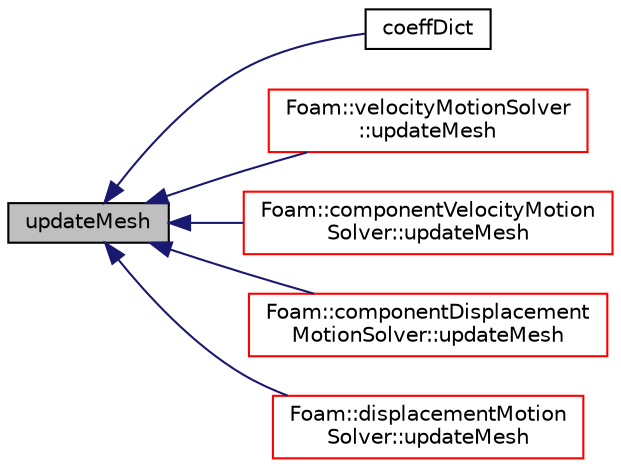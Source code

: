 digraph "updateMesh"
{
  bgcolor="transparent";
  edge [fontname="Helvetica",fontsize="10",labelfontname="Helvetica",labelfontsize="10"];
  node [fontname="Helvetica",fontsize="10",shape=record];
  rankdir="LR";
  Node1 [label="updateMesh",height=0.2,width=0.4,color="black", fillcolor="grey75", style="filled", fontcolor="black"];
  Node1 -> Node2 [dir="back",color="midnightblue",fontsize="10",style="solid",fontname="Helvetica"];
  Node2 [label="coeffDict",height=0.2,width=0.4,color="black",URL="$a01534.html#a81c6629b0d10b6b8ccaf8ccfa5bad8ea",tooltip="Const access to the coefficients dictionary. "];
  Node1 -> Node3 [dir="back",color="midnightblue",fontsize="10",style="solid",fontname="Helvetica"];
  Node3 [label="Foam::velocityMotionSolver\l::updateMesh",height=0.2,width=0.4,color="red",URL="$a02800.html#ad57565956fd4064299f4bd3c4eebb1d4",tooltip="Update local data for topology changes. "];
  Node1 -> Node4 [dir="back",color="midnightblue",fontsize="10",style="solid",fontname="Helvetica"];
  Node4 [label="Foam::componentVelocityMotion\lSolver::updateMesh",height=0.2,width=0.4,color="red",URL="$a00334.html#ad57565956fd4064299f4bd3c4eebb1d4",tooltip="Update local data for topology changes. "];
  Node1 -> Node5 [dir="back",color="midnightblue",fontsize="10",style="solid",fontname="Helvetica"];
  Node5 [label="Foam::componentDisplacement\lMotionSolver::updateMesh",height=0.2,width=0.4,color="red",URL="$a00332.html#ad57565956fd4064299f4bd3c4eebb1d4",tooltip="Update local data for topology changes. "];
  Node1 -> Node6 [dir="back",color="midnightblue",fontsize="10",style="solid",fontname="Helvetica"];
  Node6 [label="Foam::displacementMotion\lSolver::updateMesh",height=0.2,width=0.4,color="red",URL="$a00553.html#ad57565956fd4064299f4bd3c4eebb1d4",tooltip="Update local data for topology changes. "];
}
